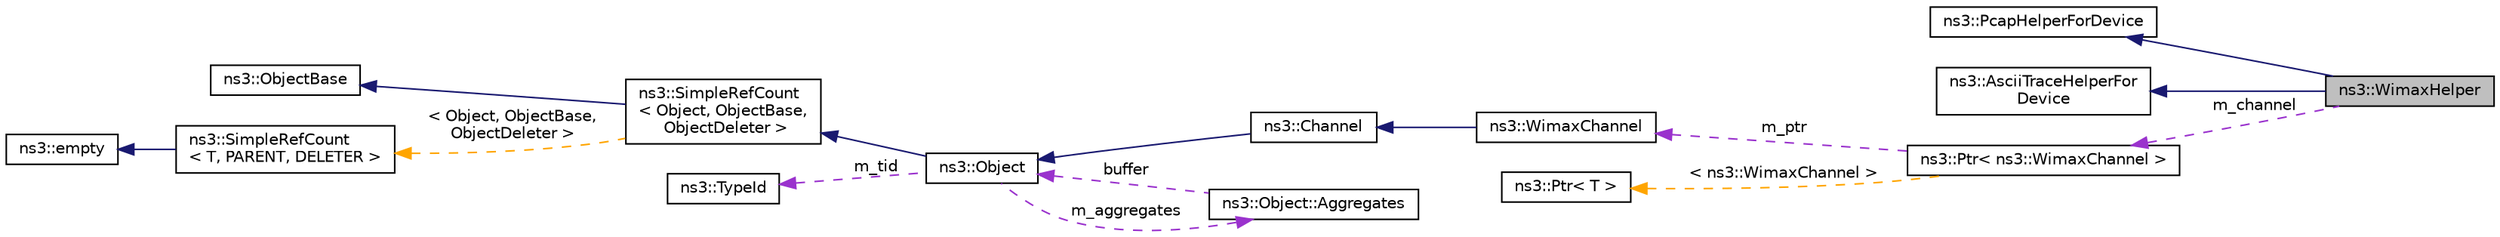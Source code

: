 digraph "ns3::WimaxHelper"
{
 // LATEX_PDF_SIZE
  edge [fontname="Helvetica",fontsize="10",labelfontname="Helvetica",labelfontsize="10"];
  node [fontname="Helvetica",fontsize="10",shape=record];
  rankdir="LR";
  Node1 [label="ns3::WimaxHelper",height=0.2,width=0.4,color="black", fillcolor="grey75", style="filled", fontcolor="black",tooltip="helps to manage and create WimaxNetDevice objects"];
  Node2 -> Node1 [dir="back",color="midnightblue",fontsize="10",style="solid",fontname="Helvetica"];
  Node2 [label="ns3::PcapHelperForDevice",height=0.2,width=0.4,color="black", fillcolor="white", style="filled",URL="$classns3_1_1_pcap_helper_for_device.html",tooltip="Base class providing common user-level pcap operations for helpers representing net devices."];
  Node3 -> Node1 [dir="back",color="midnightblue",fontsize="10",style="solid",fontname="Helvetica"];
  Node3 [label="ns3::AsciiTraceHelperFor\lDevice",height=0.2,width=0.4,color="black", fillcolor="white", style="filled",URL="$classns3_1_1_ascii_trace_helper_for_device.html",tooltip="Base class providing common user-level ascii trace operations for helpers representing net devices."];
  Node4 -> Node1 [dir="back",color="darkorchid3",fontsize="10",style="dashed",label=" m_channel" ,fontname="Helvetica"];
  Node4 [label="ns3::Ptr\< ns3::WimaxChannel \>",height=0.2,width=0.4,color="black", fillcolor="white", style="filled",URL="$classns3_1_1_ptr.html",tooltip=" "];
  Node5 -> Node4 [dir="back",color="darkorchid3",fontsize="10",style="dashed",label=" m_ptr" ,fontname="Helvetica"];
  Node5 [label="ns3::WimaxChannel",height=0.2,width=0.4,color="black", fillcolor="white", style="filled",URL="$classns3_1_1_wimax_channel.html",tooltip="The channel object to attach Wimax NetDevices."];
  Node6 -> Node5 [dir="back",color="midnightblue",fontsize="10",style="solid",fontname="Helvetica"];
  Node6 [label="ns3::Channel",height=0.2,width=0.4,color="black", fillcolor="white", style="filled",URL="$classns3_1_1_channel.html",tooltip="Abstract Channel Base Class."];
  Node7 -> Node6 [dir="back",color="midnightblue",fontsize="10",style="solid",fontname="Helvetica"];
  Node7 [label="ns3::Object",height=0.2,width=0.4,color="black", fillcolor="white", style="filled",URL="$classns3_1_1_object.html",tooltip="A base class which provides memory management and object aggregation."];
  Node8 -> Node7 [dir="back",color="midnightblue",fontsize="10",style="solid",fontname="Helvetica"];
  Node8 [label="ns3::SimpleRefCount\l\< Object, ObjectBase,\l ObjectDeleter \>",height=0.2,width=0.4,color="black", fillcolor="white", style="filled",URL="$classns3_1_1_simple_ref_count.html",tooltip=" "];
  Node9 -> Node8 [dir="back",color="midnightblue",fontsize="10",style="solid",fontname="Helvetica"];
  Node9 [label="ns3::ObjectBase",height=0.2,width=0.4,color="black", fillcolor="white", style="filled",URL="$classns3_1_1_object_base.html",tooltip="Anchor the ns-3 type and attribute system."];
  Node10 -> Node8 [dir="back",color="orange",fontsize="10",style="dashed",label=" \< Object, ObjectBase,\l ObjectDeleter \>" ,fontname="Helvetica"];
  Node10 [label="ns3::SimpleRefCount\l\< T, PARENT, DELETER \>",height=0.2,width=0.4,color="black", fillcolor="white", style="filled",URL="$classns3_1_1_simple_ref_count.html",tooltip="A template-based reference counting class."];
  Node11 -> Node10 [dir="back",color="midnightblue",fontsize="10",style="solid",fontname="Helvetica"];
  Node11 [label="ns3::empty",height=0.2,width=0.4,color="black", fillcolor="white", style="filled",URL="$classns3_1_1empty.html",tooltip="make Callback use a separate empty type"];
  Node12 -> Node7 [dir="back",color="darkorchid3",fontsize="10",style="dashed",label=" m_tid" ,fontname="Helvetica"];
  Node12 [label="ns3::TypeId",height=0.2,width=0.4,color="black", fillcolor="white", style="filled",URL="$classns3_1_1_type_id.html",tooltip="a unique identifier for an interface."];
  Node13 -> Node7 [dir="back",color="darkorchid3",fontsize="10",style="dashed",label=" m_aggregates" ,fontname="Helvetica"];
  Node13 [label="ns3::Object::Aggregates",height=0.2,width=0.4,color="black", fillcolor="white", style="filled",URL="$structns3_1_1_object_1_1_aggregates.html",tooltip="The list of Objects aggregated to this one."];
  Node7 -> Node13 [dir="back",color="darkorchid3",fontsize="10",style="dashed",label=" buffer" ,fontname="Helvetica"];
  Node14 -> Node4 [dir="back",color="orange",fontsize="10",style="dashed",label=" \< ns3::WimaxChannel \>" ,fontname="Helvetica"];
  Node14 [label="ns3::Ptr\< T \>",height=0.2,width=0.4,color="black", fillcolor="white", style="filled",URL="$classns3_1_1_ptr.html",tooltip="Smart pointer class similar to boost::intrusive_ptr."];
}
